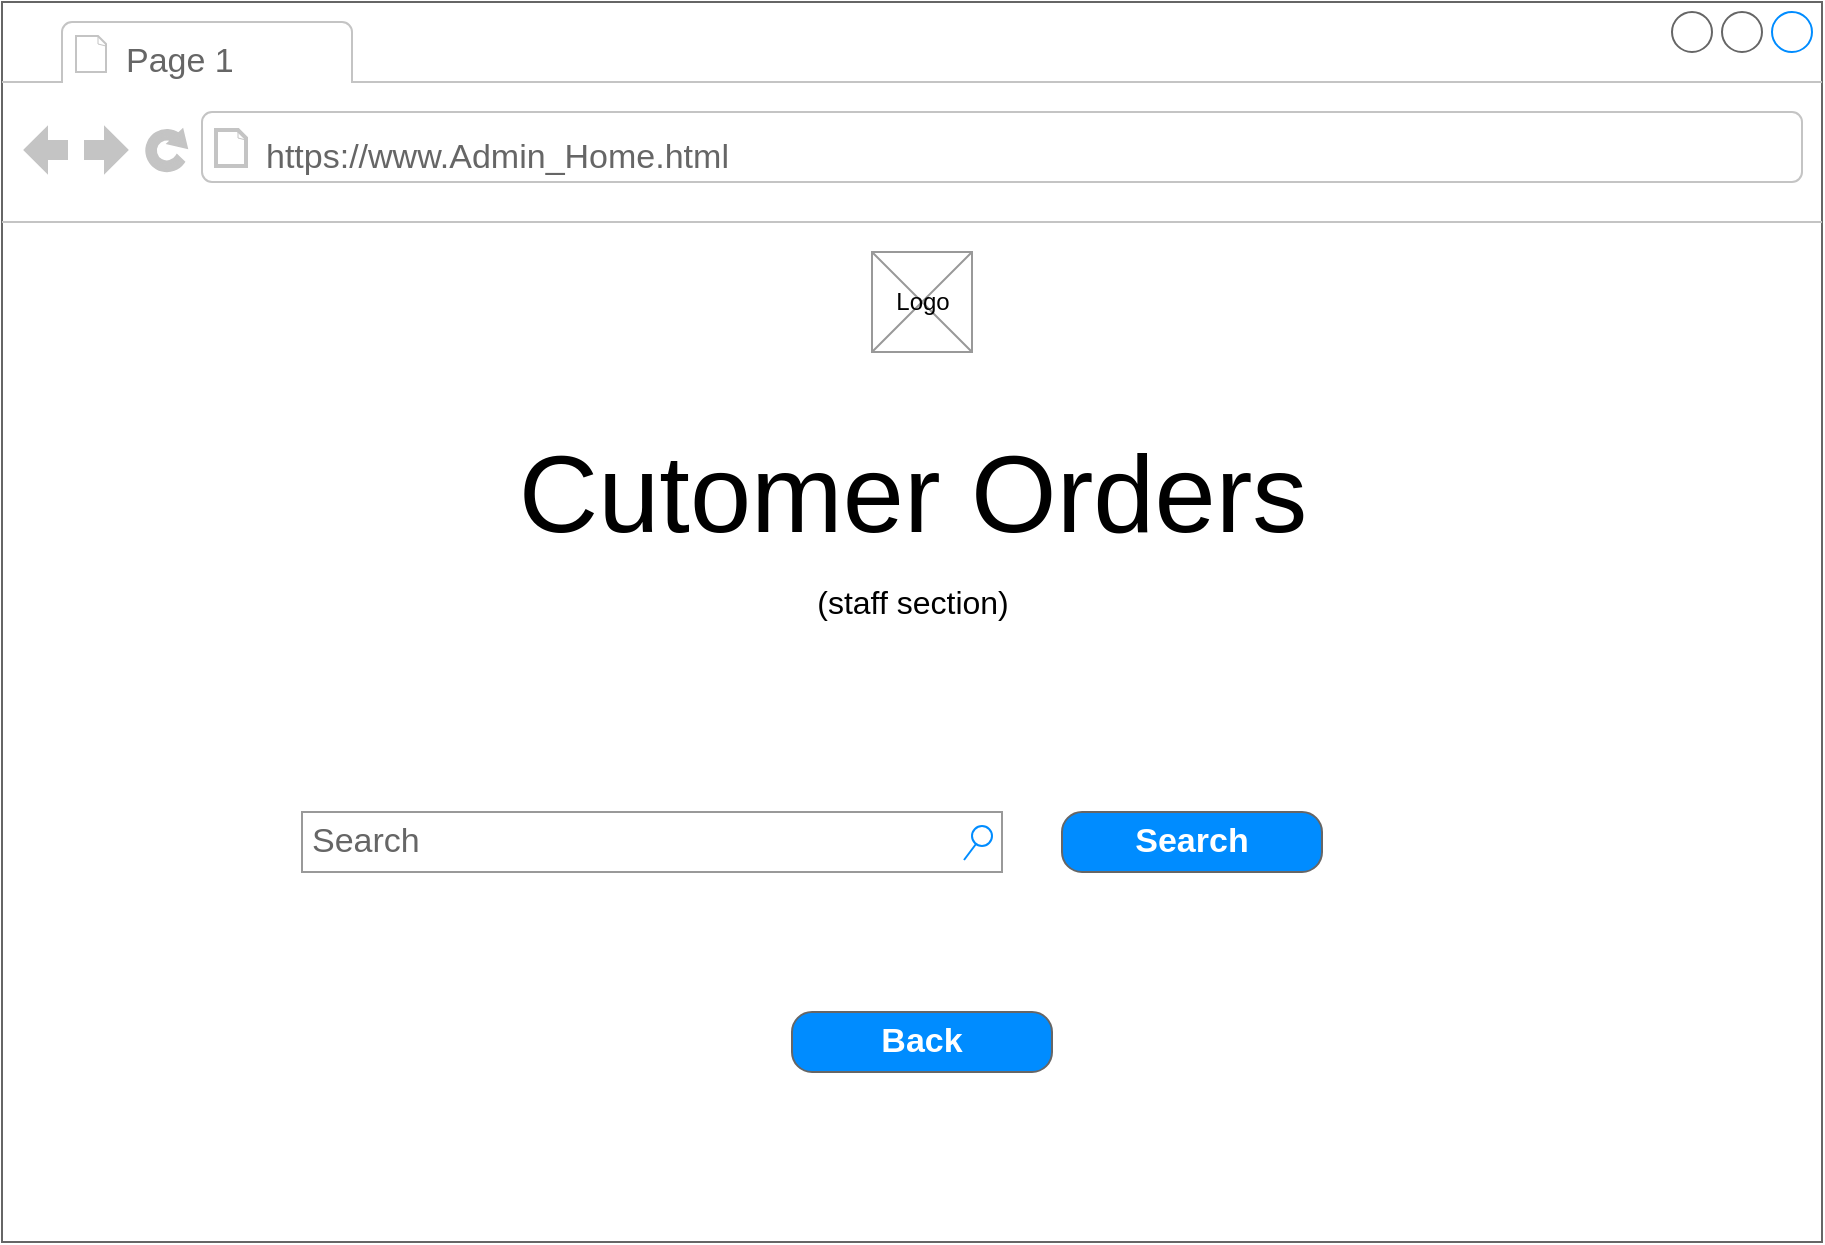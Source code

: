 <mxfile version="21.6.5" type="device">
  <diagram name="Page-1" id="GcQAFc7T_E8WWP9-CP-i">
    <mxGraphModel dx="1674" dy="836" grid="1" gridSize="10" guides="1" tooltips="1" connect="1" arrows="1" fold="1" page="1" pageScale="1" pageWidth="827" pageHeight="1169" math="0" shadow="0">
      <root>
        <mxCell id="0" />
        <mxCell id="1" parent="0" />
        <mxCell id="8R2meNSlnnWfXJwPKQnz-1" value="" style="strokeWidth=1;shadow=0;dashed=0;align=center;html=1;shape=mxgraph.mockup.containers.browserWindow;rSize=0;strokeColor=#666666;strokeColor2=#008cff;strokeColor3=#c4c4c4;mainText=,;recursiveResize=0;container=0;" vertex="1" parent="1">
          <mxGeometry x="50" y="115" width="910" height="620" as="geometry" />
        </mxCell>
        <mxCell id="8R2meNSlnnWfXJwPKQnz-2" value="Page 1" style="strokeWidth=1;shadow=0;dashed=0;align=center;html=1;shape=mxgraph.mockup.containers.anchor;fontSize=17;fontColor=#666666;align=left;whiteSpace=wrap;" vertex="1" parent="1">
          <mxGeometry x="110" y="132" width="110" height="26" as="geometry" />
        </mxCell>
        <mxCell id="8R2meNSlnnWfXJwPKQnz-3" value="https://www.Admin_Home.html" style="strokeWidth=1;shadow=0;dashed=0;align=center;html=1;shape=mxgraph.mockup.containers.anchor;rSize=0;fontSize=17;fontColor=#666666;align=left;" vertex="1" parent="1">
          <mxGeometry x="180" y="180" width="250" height="26" as="geometry" />
        </mxCell>
        <mxCell id="8R2meNSlnnWfXJwPKQnz-88" value="" style="group" vertex="1" connectable="0" parent="1">
          <mxGeometry x="485" y="240" width="50" height="50" as="geometry" />
        </mxCell>
        <mxCell id="8R2meNSlnnWfXJwPKQnz-86" value="" style="verticalLabelPosition=bottom;shadow=0;dashed=0;align=center;html=1;verticalAlign=top;strokeWidth=1;shape=mxgraph.mockup.graphics.simpleIcon;strokeColor=#999999;" vertex="1" parent="8R2meNSlnnWfXJwPKQnz-88">
          <mxGeometry width="50" height="50" as="geometry" />
        </mxCell>
        <mxCell id="8R2meNSlnnWfXJwPKQnz-87" value="Logo" style="text;html=1;align=center;verticalAlign=middle;resizable=0;points=[];autosize=1;strokeColor=none;fillColor=none;" vertex="1" parent="8R2meNSlnnWfXJwPKQnz-88">
          <mxGeometry y="10" width="50" height="30" as="geometry" />
        </mxCell>
        <mxCell id="8R2meNSlnnWfXJwPKQnz-89" value="&lt;font style=&quot;font-size: 55px;&quot;&gt;Cutomer Orders&lt;/font&gt;" style="text;html=1;align=center;verticalAlign=middle;resizable=0;points=[];autosize=1;strokeColor=none;fillColor=none;" vertex="1" parent="1">
          <mxGeometry x="295" y="320" width="420" height="80" as="geometry" />
        </mxCell>
        <mxCell id="8R2meNSlnnWfXJwPKQnz-146" value="&lt;font size=&quot;3&quot;&gt;(staff section)&lt;/font&gt;" style="text;html=1;align=center;verticalAlign=middle;resizable=0;points=[];autosize=1;strokeColor=none;fillColor=none;" vertex="1" parent="1">
          <mxGeometry x="445" y="400" width="120" height="30" as="geometry" />
        </mxCell>
        <mxCell id="8R2meNSlnnWfXJwPKQnz-147" value="Search" style="strokeWidth=1;shadow=0;dashed=0;align=center;html=1;shape=mxgraph.mockup.forms.searchBox;strokeColor=#999999;mainText=;strokeColor2=#008cff;fontColor=#666666;fontSize=17;align=left;spacingLeft=3;whiteSpace=wrap;" vertex="1" parent="1">
          <mxGeometry x="200" y="520" width="350" height="30" as="geometry" />
        </mxCell>
        <mxCell id="8R2meNSlnnWfXJwPKQnz-148" value="Search" style="strokeWidth=1;shadow=0;dashed=0;align=center;html=1;shape=mxgraph.mockup.buttons.button;strokeColor=#666666;fontColor=#ffffff;mainText=;buttonStyle=round;fontSize=17;fontStyle=1;fillColor=#008cff;whiteSpace=wrap;" vertex="1" parent="1">
          <mxGeometry x="580" y="520" width="130" height="30" as="geometry" />
        </mxCell>
        <mxCell id="8R2meNSlnnWfXJwPKQnz-149" value="Back" style="strokeWidth=1;shadow=0;dashed=0;align=center;html=1;shape=mxgraph.mockup.buttons.button;strokeColor=#666666;fontColor=#ffffff;mainText=;buttonStyle=round;fontSize=17;fontStyle=1;fillColor=#008cff;whiteSpace=wrap;" vertex="1" parent="1">
          <mxGeometry x="445" y="620" width="130" height="30" as="geometry" />
        </mxCell>
      </root>
    </mxGraphModel>
  </diagram>
</mxfile>
